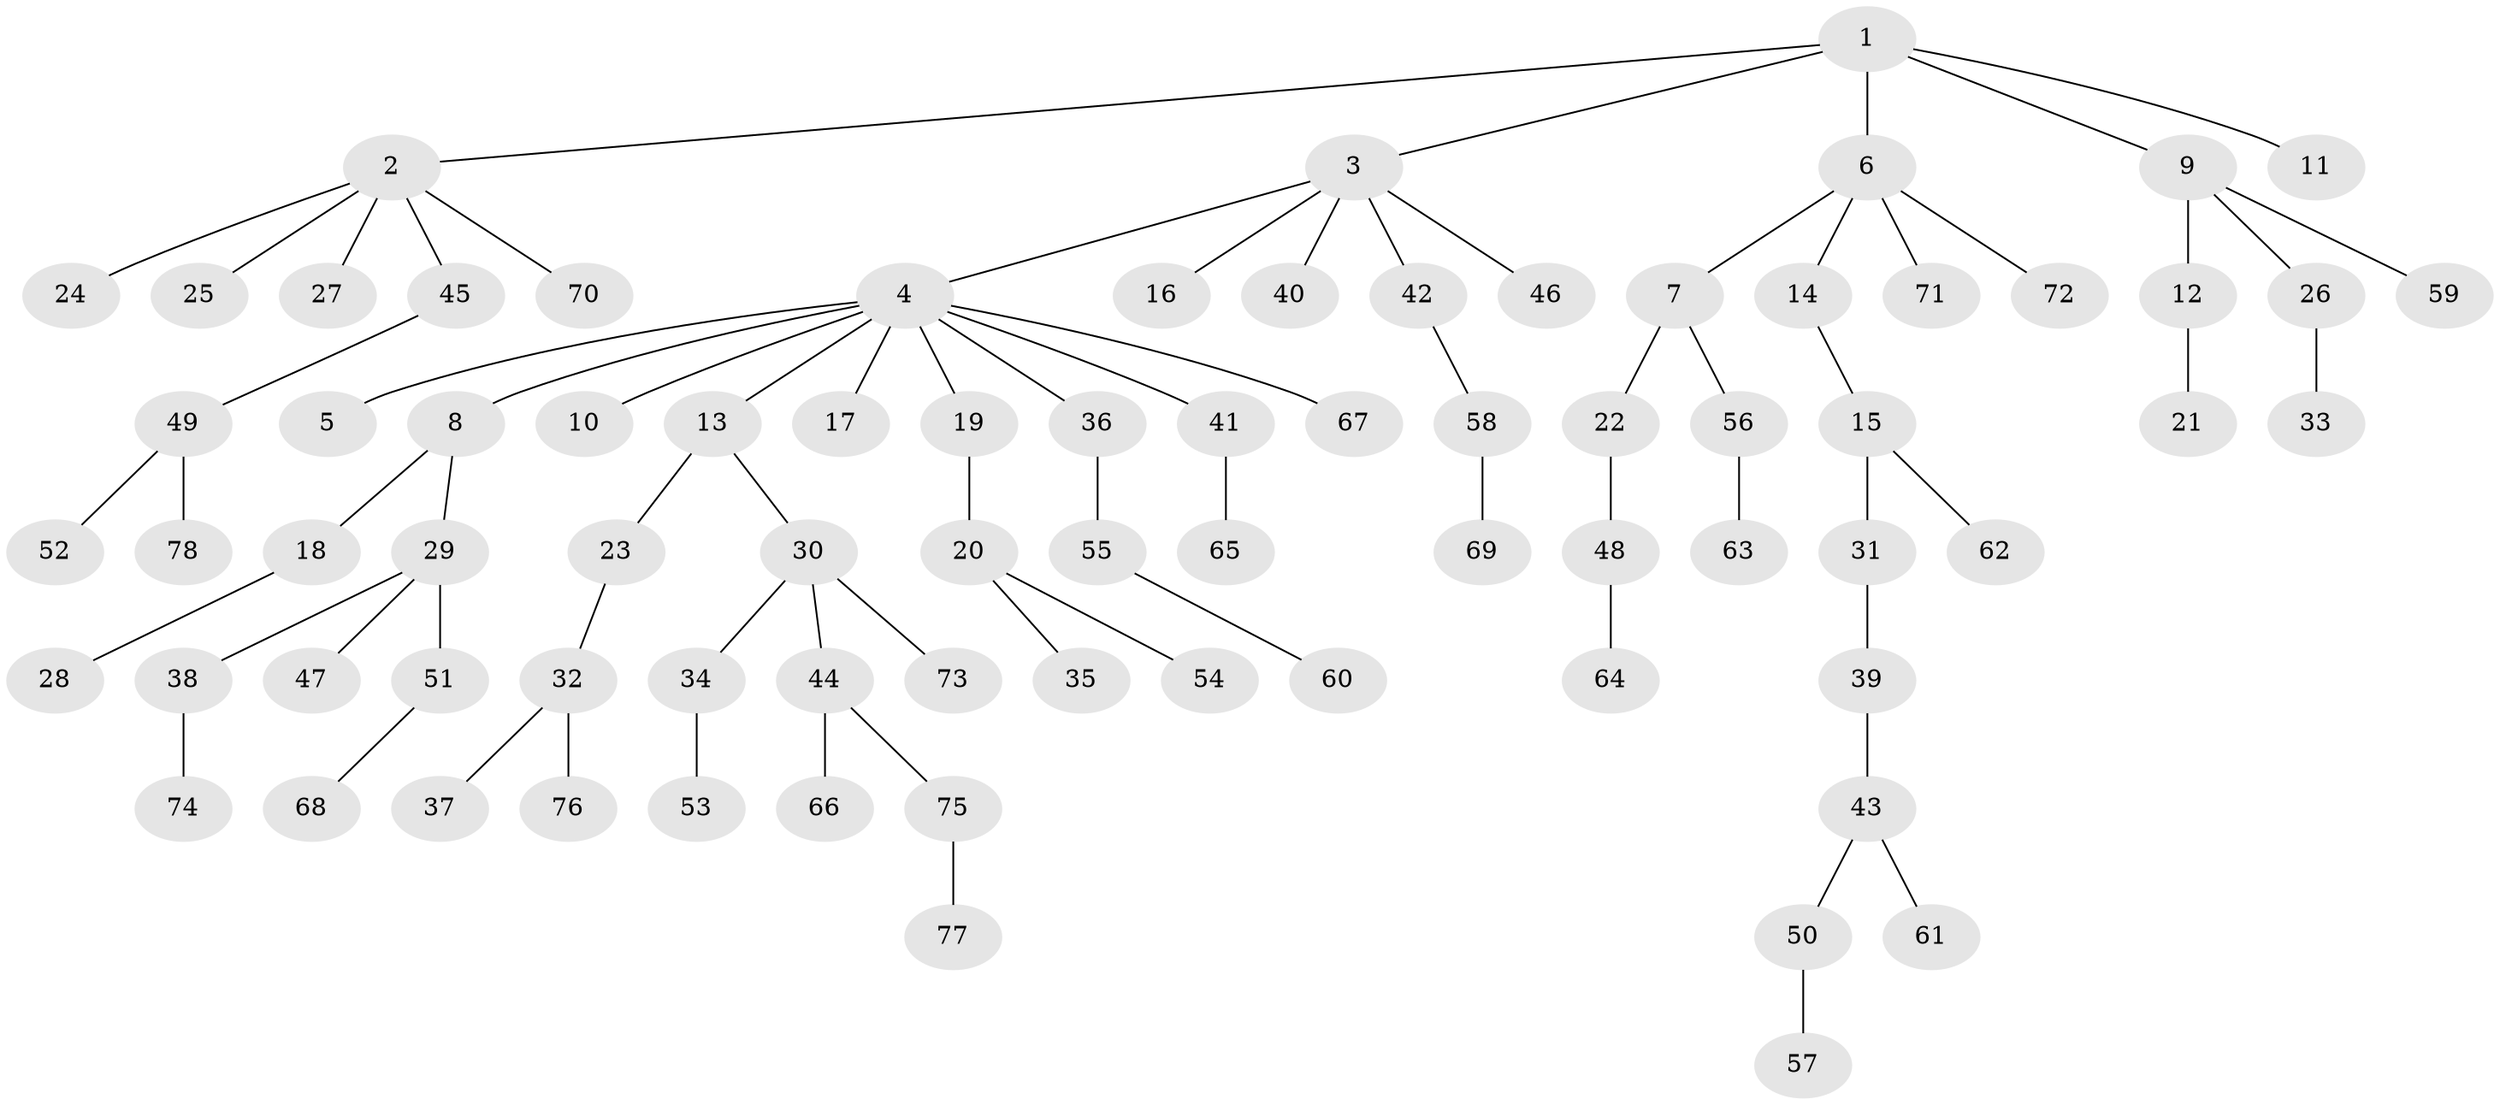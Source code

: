 // Generated by graph-tools (version 1.1) at 2025/02/03/09/25 03:02:21]
// undirected, 78 vertices, 77 edges
graph export_dot {
graph [start="1"]
  node [color=gray90,style=filled];
  1;
  2;
  3;
  4;
  5;
  6;
  7;
  8;
  9;
  10;
  11;
  12;
  13;
  14;
  15;
  16;
  17;
  18;
  19;
  20;
  21;
  22;
  23;
  24;
  25;
  26;
  27;
  28;
  29;
  30;
  31;
  32;
  33;
  34;
  35;
  36;
  37;
  38;
  39;
  40;
  41;
  42;
  43;
  44;
  45;
  46;
  47;
  48;
  49;
  50;
  51;
  52;
  53;
  54;
  55;
  56;
  57;
  58;
  59;
  60;
  61;
  62;
  63;
  64;
  65;
  66;
  67;
  68;
  69;
  70;
  71;
  72;
  73;
  74;
  75;
  76;
  77;
  78;
  1 -- 2;
  1 -- 3;
  1 -- 6;
  1 -- 9;
  1 -- 11;
  2 -- 24;
  2 -- 25;
  2 -- 27;
  2 -- 45;
  2 -- 70;
  3 -- 4;
  3 -- 16;
  3 -- 40;
  3 -- 42;
  3 -- 46;
  4 -- 5;
  4 -- 8;
  4 -- 10;
  4 -- 13;
  4 -- 17;
  4 -- 19;
  4 -- 36;
  4 -- 41;
  4 -- 67;
  6 -- 7;
  6 -- 14;
  6 -- 71;
  6 -- 72;
  7 -- 22;
  7 -- 56;
  8 -- 18;
  8 -- 29;
  9 -- 12;
  9 -- 26;
  9 -- 59;
  12 -- 21;
  13 -- 23;
  13 -- 30;
  14 -- 15;
  15 -- 31;
  15 -- 62;
  18 -- 28;
  19 -- 20;
  20 -- 35;
  20 -- 54;
  22 -- 48;
  23 -- 32;
  26 -- 33;
  29 -- 38;
  29 -- 47;
  29 -- 51;
  30 -- 34;
  30 -- 44;
  30 -- 73;
  31 -- 39;
  32 -- 37;
  32 -- 76;
  34 -- 53;
  36 -- 55;
  38 -- 74;
  39 -- 43;
  41 -- 65;
  42 -- 58;
  43 -- 50;
  43 -- 61;
  44 -- 66;
  44 -- 75;
  45 -- 49;
  48 -- 64;
  49 -- 52;
  49 -- 78;
  50 -- 57;
  51 -- 68;
  55 -- 60;
  56 -- 63;
  58 -- 69;
  75 -- 77;
}
